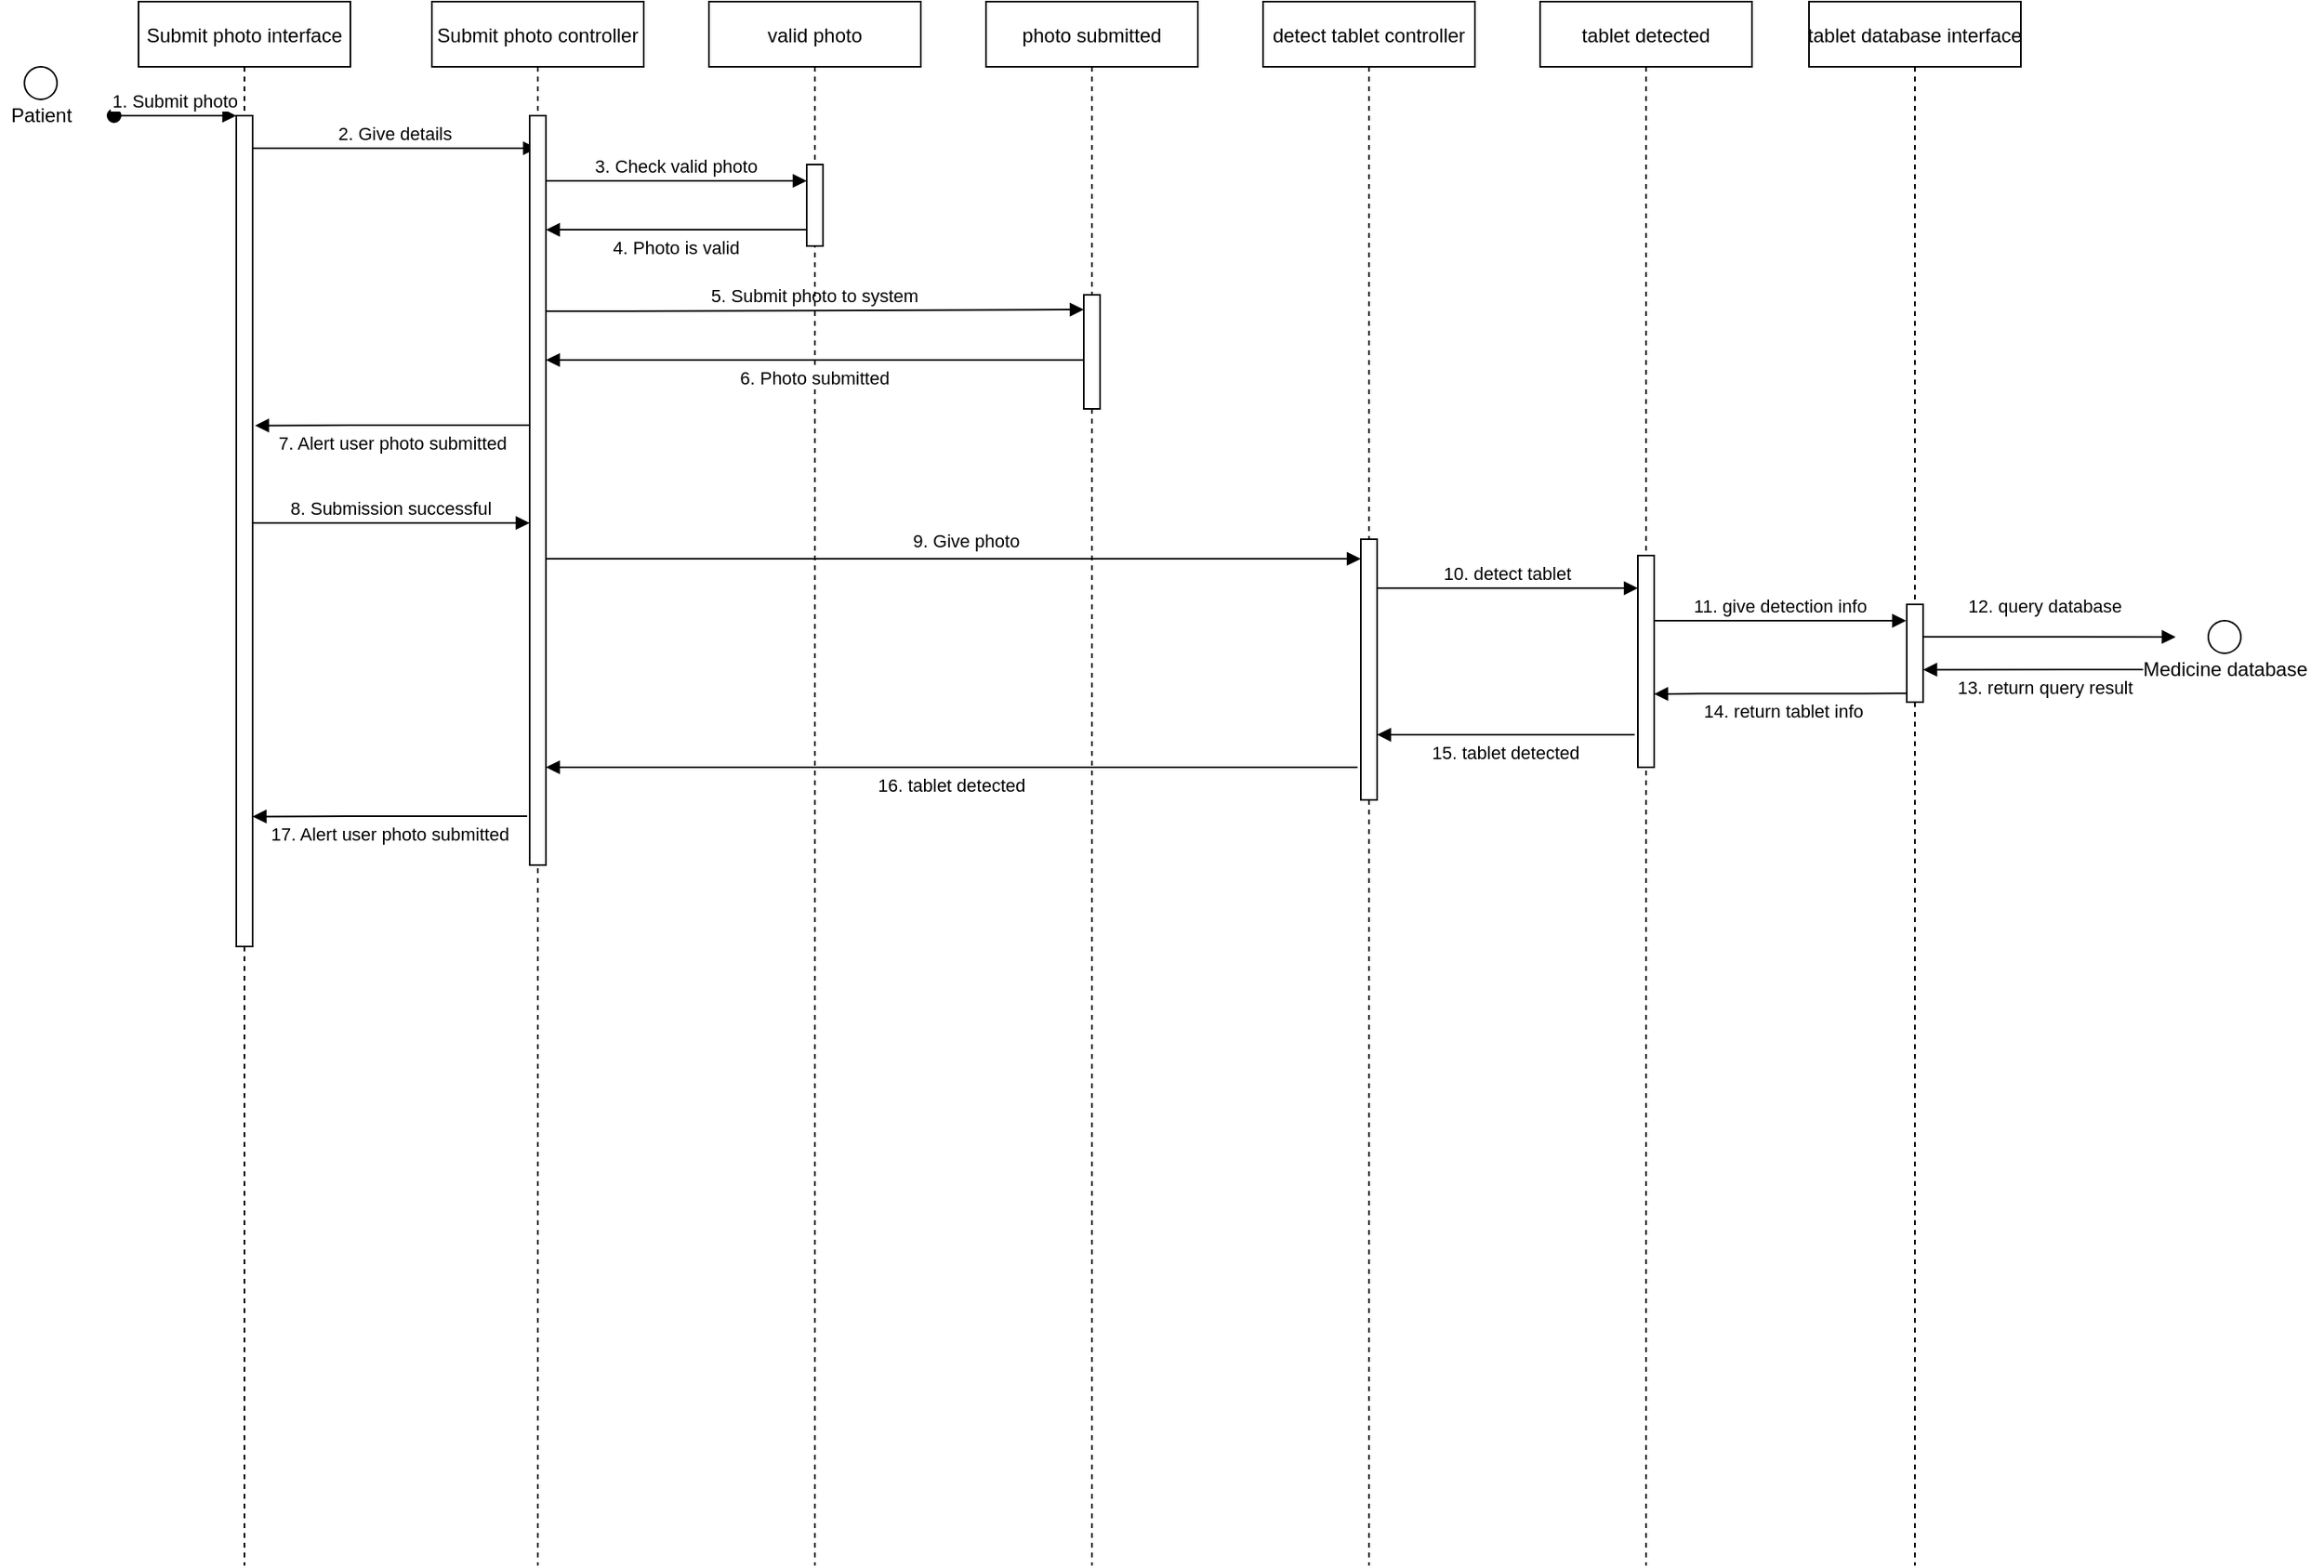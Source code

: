 <mxfile version="15.6.8" type="github">
  <diagram id="kgpKYQtTHZ0yAKxKKP6v" name="Page-1">
    <mxGraphModel dx="1177" dy="637" grid="1" gridSize="10" guides="1" tooltips="1" connect="1" arrows="1" fold="1" page="1" pageScale="1" pageWidth="850" pageHeight="1100" math="0" shadow="0">
      <root>
        <mxCell id="0" />
        <mxCell id="1" parent="0" />
        <mxCell id="3nuBFxr9cyL0pnOWT2aG-1" value="Submit photo interface" style="shape=umlLifeline;perimeter=lifelinePerimeter;container=1;collapsible=0;recursiveResize=0;rounded=0;shadow=0;strokeWidth=1;" parent="1" vertex="1">
          <mxGeometry x="120" y="80" width="130" height="960" as="geometry" />
        </mxCell>
        <mxCell id="3nuBFxr9cyL0pnOWT2aG-2" value="" style="points=[];perimeter=orthogonalPerimeter;rounded=0;shadow=0;strokeWidth=1;" parent="3nuBFxr9cyL0pnOWT2aG-1" vertex="1">
          <mxGeometry x="60" y="70" width="10" height="510" as="geometry" />
        </mxCell>
        <mxCell id="3nuBFxr9cyL0pnOWT2aG-3" value="1. Submit photo" style="verticalAlign=bottom;startArrow=oval;endArrow=block;startSize=8;shadow=0;strokeWidth=1;" parent="3nuBFxr9cyL0pnOWT2aG-1" target="3nuBFxr9cyL0pnOWT2aG-2" edge="1">
          <mxGeometry relative="1" as="geometry">
            <mxPoint x="-15" y="70" as="sourcePoint" />
          </mxGeometry>
        </mxCell>
        <mxCell id="3nuBFxr9cyL0pnOWT2aG-8" value="2. Give details" style="verticalAlign=bottom;endArrow=block;shadow=0;strokeWidth=1;" parent="1" source="3nuBFxr9cyL0pnOWT2aG-2" target="3-osx-DNCofoeE45nd6k-5" edge="1">
          <mxGeometry relative="1" as="geometry">
            <mxPoint x="275" y="160" as="sourcePoint" />
            <mxPoint x="345" y="160" as="targetPoint" />
            <Array as="points">
              <mxPoint x="240" y="170" />
              <mxPoint x="340" y="170" />
            </Array>
          </mxGeometry>
        </mxCell>
        <mxCell id="3-osx-DNCofoeE45nd6k-5" value="Submit photo controller" style="shape=umlLifeline;perimeter=lifelinePerimeter;container=1;collapsible=0;recursiveResize=0;rounded=0;shadow=0;strokeWidth=1;" vertex="1" parent="1">
          <mxGeometry x="300" y="80" width="130" height="960" as="geometry" />
        </mxCell>
        <mxCell id="3-osx-DNCofoeE45nd6k-6" value="" style="points=[];perimeter=orthogonalPerimeter;rounded=0;shadow=0;strokeWidth=1;" vertex="1" parent="3-osx-DNCofoeE45nd6k-5">
          <mxGeometry x="60" y="70" width="10" height="460" as="geometry" />
        </mxCell>
        <mxCell id="3-osx-DNCofoeE45nd6k-42" value="3. Check valid photo" style="verticalAlign=bottom;endArrow=block;shadow=0;strokeWidth=1;" edge="1" parent="3-osx-DNCofoeE45nd6k-5" target="3-osx-DNCofoeE45nd6k-9">
          <mxGeometry relative="1" as="geometry">
            <mxPoint x="70" y="110" as="sourcePoint" />
            <mxPoint x="220" y="110" as="targetPoint" />
            <Array as="points">
              <mxPoint x="110" y="110" />
              <mxPoint x="210" y="110" />
            </Array>
          </mxGeometry>
        </mxCell>
        <mxCell id="3-osx-DNCofoeE45nd6k-55" value="5. Submit photo to system" style="verticalAlign=bottom;endArrow=block;shadow=0;strokeWidth=1;entryX=0;entryY=0.129;entryDx=0;entryDy=0;entryPerimeter=0;" edge="1" parent="3-osx-DNCofoeE45nd6k-5" target="3-osx-DNCofoeE45nd6k-24">
          <mxGeometry relative="1" as="geometry">
            <mxPoint x="70" y="190.05" as="sourcePoint" />
            <mxPoint x="230" y="190.0" as="targetPoint" />
            <Array as="points">
              <mxPoint x="110" y="190.05" />
            </Array>
          </mxGeometry>
        </mxCell>
        <mxCell id="3-osx-DNCofoeE45nd6k-8" value="valid photo" style="shape=umlLifeline;perimeter=lifelinePerimeter;container=1;collapsible=0;recursiveResize=0;rounded=0;shadow=0;strokeWidth=1;" vertex="1" parent="1">
          <mxGeometry x="470" y="80" width="130" height="960" as="geometry" />
        </mxCell>
        <mxCell id="3-osx-DNCofoeE45nd6k-9" value="" style="points=[];perimeter=orthogonalPerimeter;rounded=0;shadow=0;strokeWidth=1;" vertex="1" parent="3-osx-DNCofoeE45nd6k-8">
          <mxGeometry x="60" y="100" width="10" height="50" as="geometry" />
        </mxCell>
        <mxCell id="3-osx-DNCofoeE45nd6k-23" value="photo submitted" style="shape=umlLifeline;perimeter=lifelinePerimeter;container=1;collapsible=0;recursiveResize=0;rounded=0;shadow=0;strokeWidth=1;" vertex="1" parent="1">
          <mxGeometry x="640" y="80" width="130" height="960" as="geometry" />
        </mxCell>
        <mxCell id="3-osx-DNCofoeE45nd6k-24" value="" style="points=[];perimeter=orthogonalPerimeter;rounded=0;shadow=0;strokeWidth=1;" vertex="1" parent="3-osx-DNCofoeE45nd6k-23">
          <mxGeometry x="60" y="180" width="10" height="70" as="geometry" />
        </mxCell>
        <mxCell id="3-osx-DNCofoeE45nd6k-57" value="6. Photo submitted" style="verticalAlign=bottom;endArrow=block;shadow=0;strokeWidth=1;" edge="1" parent="3-osx-DNCofoeE45nd6k-23">
          <mxGeometry y="20" relative="1" as="geometry">
            <mxPoint x="60" y="220" as="sourcePoint" />
            <mxPoint x="-270" y="220" as="targetPoint" />
            <Array as="points">
              <mxPoint x="40" y="220.05" />
              <mxPoint x="-60" y="220.05" />
            </Array>
            <mxPoint as="offset" />
          </mxGeometry>
        </mxCell>
        <mxCell id="3-osx-DNCofoeE45nd6k-68" value="16. tablet detected" style="verticalAlign=bottom;endArrow=block;shadow=0;strokeWidth=1;" edge="1" parent="3-osx-DNCofoeE45nd6k-23">
          <mxGeometry y="20" relative="1" as="geometry">
            <mxPoint x="228" y="470" as="sourcePoint" />
            <mxPoint x="-270" y="470" as="targetPoint" />
            <Array as="points">
              <mxPoint x="208" y="470.05" />
              <mxPoint x="108" y="470.05" />
            </Array>
            <mxPoint as="offset" />
          </mxGeometry>
        </mxCell>
        <mxCell id="3-osx-DNCofoeE45nd6k-26" value="detect tablet controller" style="shape=umlLifeline;perimeter=lifelinePerimeter;container=1;collapsible=0;recursiveResize=0;rounded=0;shadow=0;strokeWidth=1;" vertex="1" parent="1">
          <mxGeometry x="810" y="80" width="130" height="960" as="geometry" />
        </mxCell>
        <mxCell id="3-osx-DNCofoeE45nd6k-27" value="" style="points=[];perimeter=orthogonalPerimeter;rounded=0;shadow=0;strokeWidth=1;" vertex="1" parent="3-osx-DNCofoeE45nd6k-26">
          <mxGeometry x="60" y="330" width="10" height="160" as="geometry" />
        </mxCell>
        <mxCell id="3-osx-DNCofoeE45nd6k-28" value="tablet detected" style="shape=umlLifeline;perimeter=lifelinePerimeter;container=1;collapsible=0;recursiveResize=0;rounded=0;shadow=0;strokeWidth=1;" vertex="1" parent="1">
          <mxGeometry x="980" y="80" width="130" height="960" as="geometry" />
        </mxCell>
        <mxCell id="3-osx-DNCofoeE45nd6k-29" value="" style="points=[];perimeter=orthogonalPerimeter;rounded=0;shadow=0;strokeWidth=1;" vertex="1" parent="3-osx-DNCofoeE45nd6k-28">
          <mxGeometry x="60" y="340" width="10" height="130" as="geometry" />
        </mxCell>
        <mxCell id="3-osx-DNCofoeE45nd6k-65" value="14. return tablet info" style="verticalAlign=bottom;endArrow=block;shadow=0;strokeWidth=1;" edge="1" parent="3-osx-DNCofoeE45nd6k-28">
          <mxGeometry y="20" relative="1" as="geometry">
            <mxPoint x="228.48" y="424.66" as="sourcePoint" />
            <mxPoint x="70" y="425" as="targetPoint" />
            <Array as="points">
              <mxPoint x="208.48" y="424.71" />
              <mxPoint x="108.48" y="424.71" />
            </Array>
            <mxPoint as="offset" />
          </mxGeometry>
        </mxCell>
        <mxCell id="3-osx-DNCofoeE45nd6k-30" value="tablet database interface" style="shape=umlLifeline;perimeter=lifelinePerimeter;container=1;collapsible=0;recursiveResize=0;rounded=0;shadow=0;strokeWidth=1;" vertex="1" parent="1">
          <mxGeometry x="1145" y="80" width="130" height="960" as="geometry" />
        </mxCell>
        <mxCell id="3-osx-DNCofoeE45nd6k-31" value="" style="points=[];perimeter=orthogonalPerimeter;rounded=0;shadow=0;strokeWidth=1;" vertex="1" parent="3-osx-DNCofoeE45nd6k-30">
          <mxGeometry x="60" y="370" width="10" height="60" as="geometry" />
        </mxCell>
        <mxCell id="3-osx-DNCofoeE45nd6k-37" value="" style="ellipse;whiteSpace=wrap;html=1;aspect=fixed;" vertex="1" parent="1">
          <mxGeometry x="50" y="120" width="20" height="20" as="geometry" />
        </mxCell>
        <mxCell id="3-osx-DNCofoeE45nd6k-39" value="Patient" style="text;html=1;align=center;verticalAlign=middle;resizable=0;points=[];autosize=1;strokeColor=none;fillColor=none;" vertex="1" parent="1">
          <mxGeometry x="35" y="140" width="50" height="20" as="geometry" />
        </mxCell>
        <mxCell id="3-osx-DNCofoeE45nd6k-48" value="4. Photo is valid" style="verticalAlign=bottom;endArrow=block;shadow=0;strokeWidth=1;entryX=0;entryY=0.105;entryDx=0;entryDy=0;entryPerimeter=0;" edge="1" parent="1">
          <mxGeometry y="20" relative="1" as="geometry">
            <mxPoint x="530" y="220" as="sourcePoint" />
            <mxPoint x="370" y="220.05" as="targetPoint" />
            <Array as="points">
              <mxPoint x="510" y="220.05" />
              <mxPoint x="410" y="220.05" />
            </Array>
            <mxPoint as="offset" />
          </mxGeometry>
        </mxCell>
        <mxCell id="3-osx-DNCofoeE45nd6k-58" value="7. Alert user photo submitted" style="verticalAlign=bottom;endArrow=block;shadow=0;strokeWidth=1;entryX=1.152;entryY=0.373;entryDx=0;entryDy=0;entryPerimeter=0;" edge="1" parent="1" target="3nuBFxr9cyL0pnOWT2aG-2">
          <mxGeometry y="20" relative="1" as="geometry">
            <mxPoint x="360" y="340" as="sourcePoint" />
            <mxPoint x="200" y="340" as="targetPoint" />
            <Array as="points">
              <mxPoint x="340" y="340.05" />
              <mxPoint x="240" y="340.05" />
            </Array>
            <mxPoint as="offset" />
          </mxGeometry>
        </mxCell>
        <mxCell id="3-osx-DNCofoeE45nd6k-60" value="8. Submission successful" style="verticalAlign=bottom;endArrow=block;shadow=0;strokeWidth=1;" edge="1" parent="1">
          <mxGeometry relative="1" as="geometry">
            <mxPoint x="190" y="400" as="sourcePoint" />
            <mxPoint x="360" y="400" as="targetPoint" />
            <Array as="points">
              <mxPoint x="240" y="400" />
              <mxPoint x="340" y="400" />
            </Array>
          </mxGeometry>
        </mxCell>
        <mxCell id="3-osx-DNCofoeE45nd6k-61" value="9. Give photo" style="verticalAlign=bottom;endArrow=block;shadow=0;strokeWidth=1;" edge="1" parent="1">
          <mxGeometry x="0.031" y="2" relative="1" as="geometry">
            <mxPoint x="370" y="422.02" as="sourcePoint" />
            <mxPoint x="870" y="422" as="targetPoint" />
            <Array as="points">
              <mxPoint x="410" y="422.02" />
            </Array>
            <mxPoint as="offset" />
          </mxGeometry>
        </mxCell>
        <mxCell id="3-osx-DNCofoeE45nd6k-62" value="10. detect tablet" style="verticalAlign=bottom;endArrow=block;shadow=0;strokeWidth=1;entryX=0;entryY=0.105;entryDx=0;entryDy=0;entryPerimeter=0;" edge="1" parent="1">
          <mxGeometry relative="1" as="geometry">
            <mxPoint x="880.0" y="440.05" as="sourcePoint" />
            <mxPoint x="1040.0" y="440" as="targetPoint" />
            <Array as="points">
              <mxPoint x="920" y="440.05" />
              <mxPoint x="1020" y="440.05" />
            </Array>
          </mxGeometry>
        </mxCell>
        <mxCell id="3-osx-DNCofoeE45nd6k-63" value="11. give detection info" style="verticalAlign=bottom;endArrow=block;shadow=0;strokeWidth=1;entryX=-0.039;entryY=0.167;entryDx=0;entryDy=0;entryPerimeter=0;" edge="1" parent="1" target="3-osx-DNCofoeE45nd6k-31">
          <mxGeometry relative="1" as="geometry">
            <mxPoint x="1050.0" y="460.05" as="sourcePoint" />
            <mxPoint x="1200" y="460" as="targetPoint" />
            <Array as="points">
              <mxPoint x="1090" y="460.05" />
              <mxPoint x="1190" y="460.05" />
            </Array>
          </mxGeometry>
        </mxCell>
        <mxCell id="3-osx-DNCofoeE45nd6k-66" value="15. tablet detected" style="verticalAlign=bottom;endArrow=block;shadow=0;strokeWidth=1;" edge="1" parent="1">
          <mxGeometry y="20" relative="1" as="geometry">
            <mxPoint x="1038" y="530.0" as="sourcePoint" />
            <mxPoint x="880" y="530" as="targetPoint" />
            <Array as="points">
              <mxPoint x="1018" y="530.05" />
              <mxPoint x="918" y="530.05" />
            </Array>
            <mxPoint as="offset" />
          </mxGeometry>
        </mxCell>
        <mxCell id="3-osx-DNCofoeE45nd6k-69" value="" style="ellipse;whiteSpace=wrap;html=1;aspect=fixed;" vertex="1" parent="1">
          <mxGeometry x="1390" y="460" width="20" height="20" as="geometry" />
        </mxCell>
        <mxCell id="3-osx-DNCofoeE45nd6k-70" value="Medicine database" style="text;html=1;align=center;verticalAlign=middle;resizable=0;points=[];autosize=1;strokeColor=none;fillColor=none;" vertex="1" parent="1">
          <mxGeometry x="1340" y="480" width="120" height="20" as="geometry" />
        </mxCell>
        <mxCell id="3-osx-DNCofoeE45nd6k-72" value="12. query database" style="verticalAlign=bottom;endArrow=block;shadow=0;strokeWidth=1;" edge="1" parent="1">
          <mxGeometry x="-0.035" y="10" relative="1" as="geometry">
            <mxPoint x="1215.39" y="469.83" as="sourcePoint" />
            <mxPoint x="1370" y="470" as="targetPoint" />
            <Array as="points">
              <mxPoint x="1255.39" y="469.83" />
            </Array>
            <mxPoint as="offset" />
          </mxGeometry>
        </mxCell>
        <mxCell id="3-osx-DNCofoeE45nd6k-74" value="13. return query result" style="verticalAlign=bottom;endArrow=block;shadow=0;strokeWidth=1;entryX=1.006;entryY=0.668;entryDx=0;entryDy=0;entryPerimeter=0;" edge="1" parent="1" target="3-osx-DNCofoeE45nd6k-31">
          <mxGeometry x="-0.111" y="20" relative="1" as="geometry">
            <mxPoint x="1350" y="490" as="sourcePoint" />
            <mxPoint x="1220" y="490" as="targetPoint" />
            <Array as="points" />
            <mxPoint as="offset" />
          </mxGeometry>
        </mxCell>
        <mxCell id="3-osx-DNCofoeE45nd6k-76" value="17. Alert user photo submitted" style="verticalAlign=bottom;endArrow=block;shadow=0;strokeWidth=1;entryX=1.152;entryY=0.373;entryDx=0;entryDy=0;entryPerimeter=0;" edge="1" parent="1">
          <mxGeometry y="20" relative="1" as="geometry">
            <mxPoint x="358.48" y="580" as="sourcePoint" />
            <mxPoint x="190.0" y="580.23" as="targetPoint" />
            <Array as="points">
              <mxPoint x="338.48" y="580.05" />
              <mxPoint x="238.48" y="580.05" />
            </Array>
            <mxPoint as="offset" />
          </mxGeometry>
        </mxCell>
      </root>
    </mxGraphModel>
  </diagram>
</mxfile>
